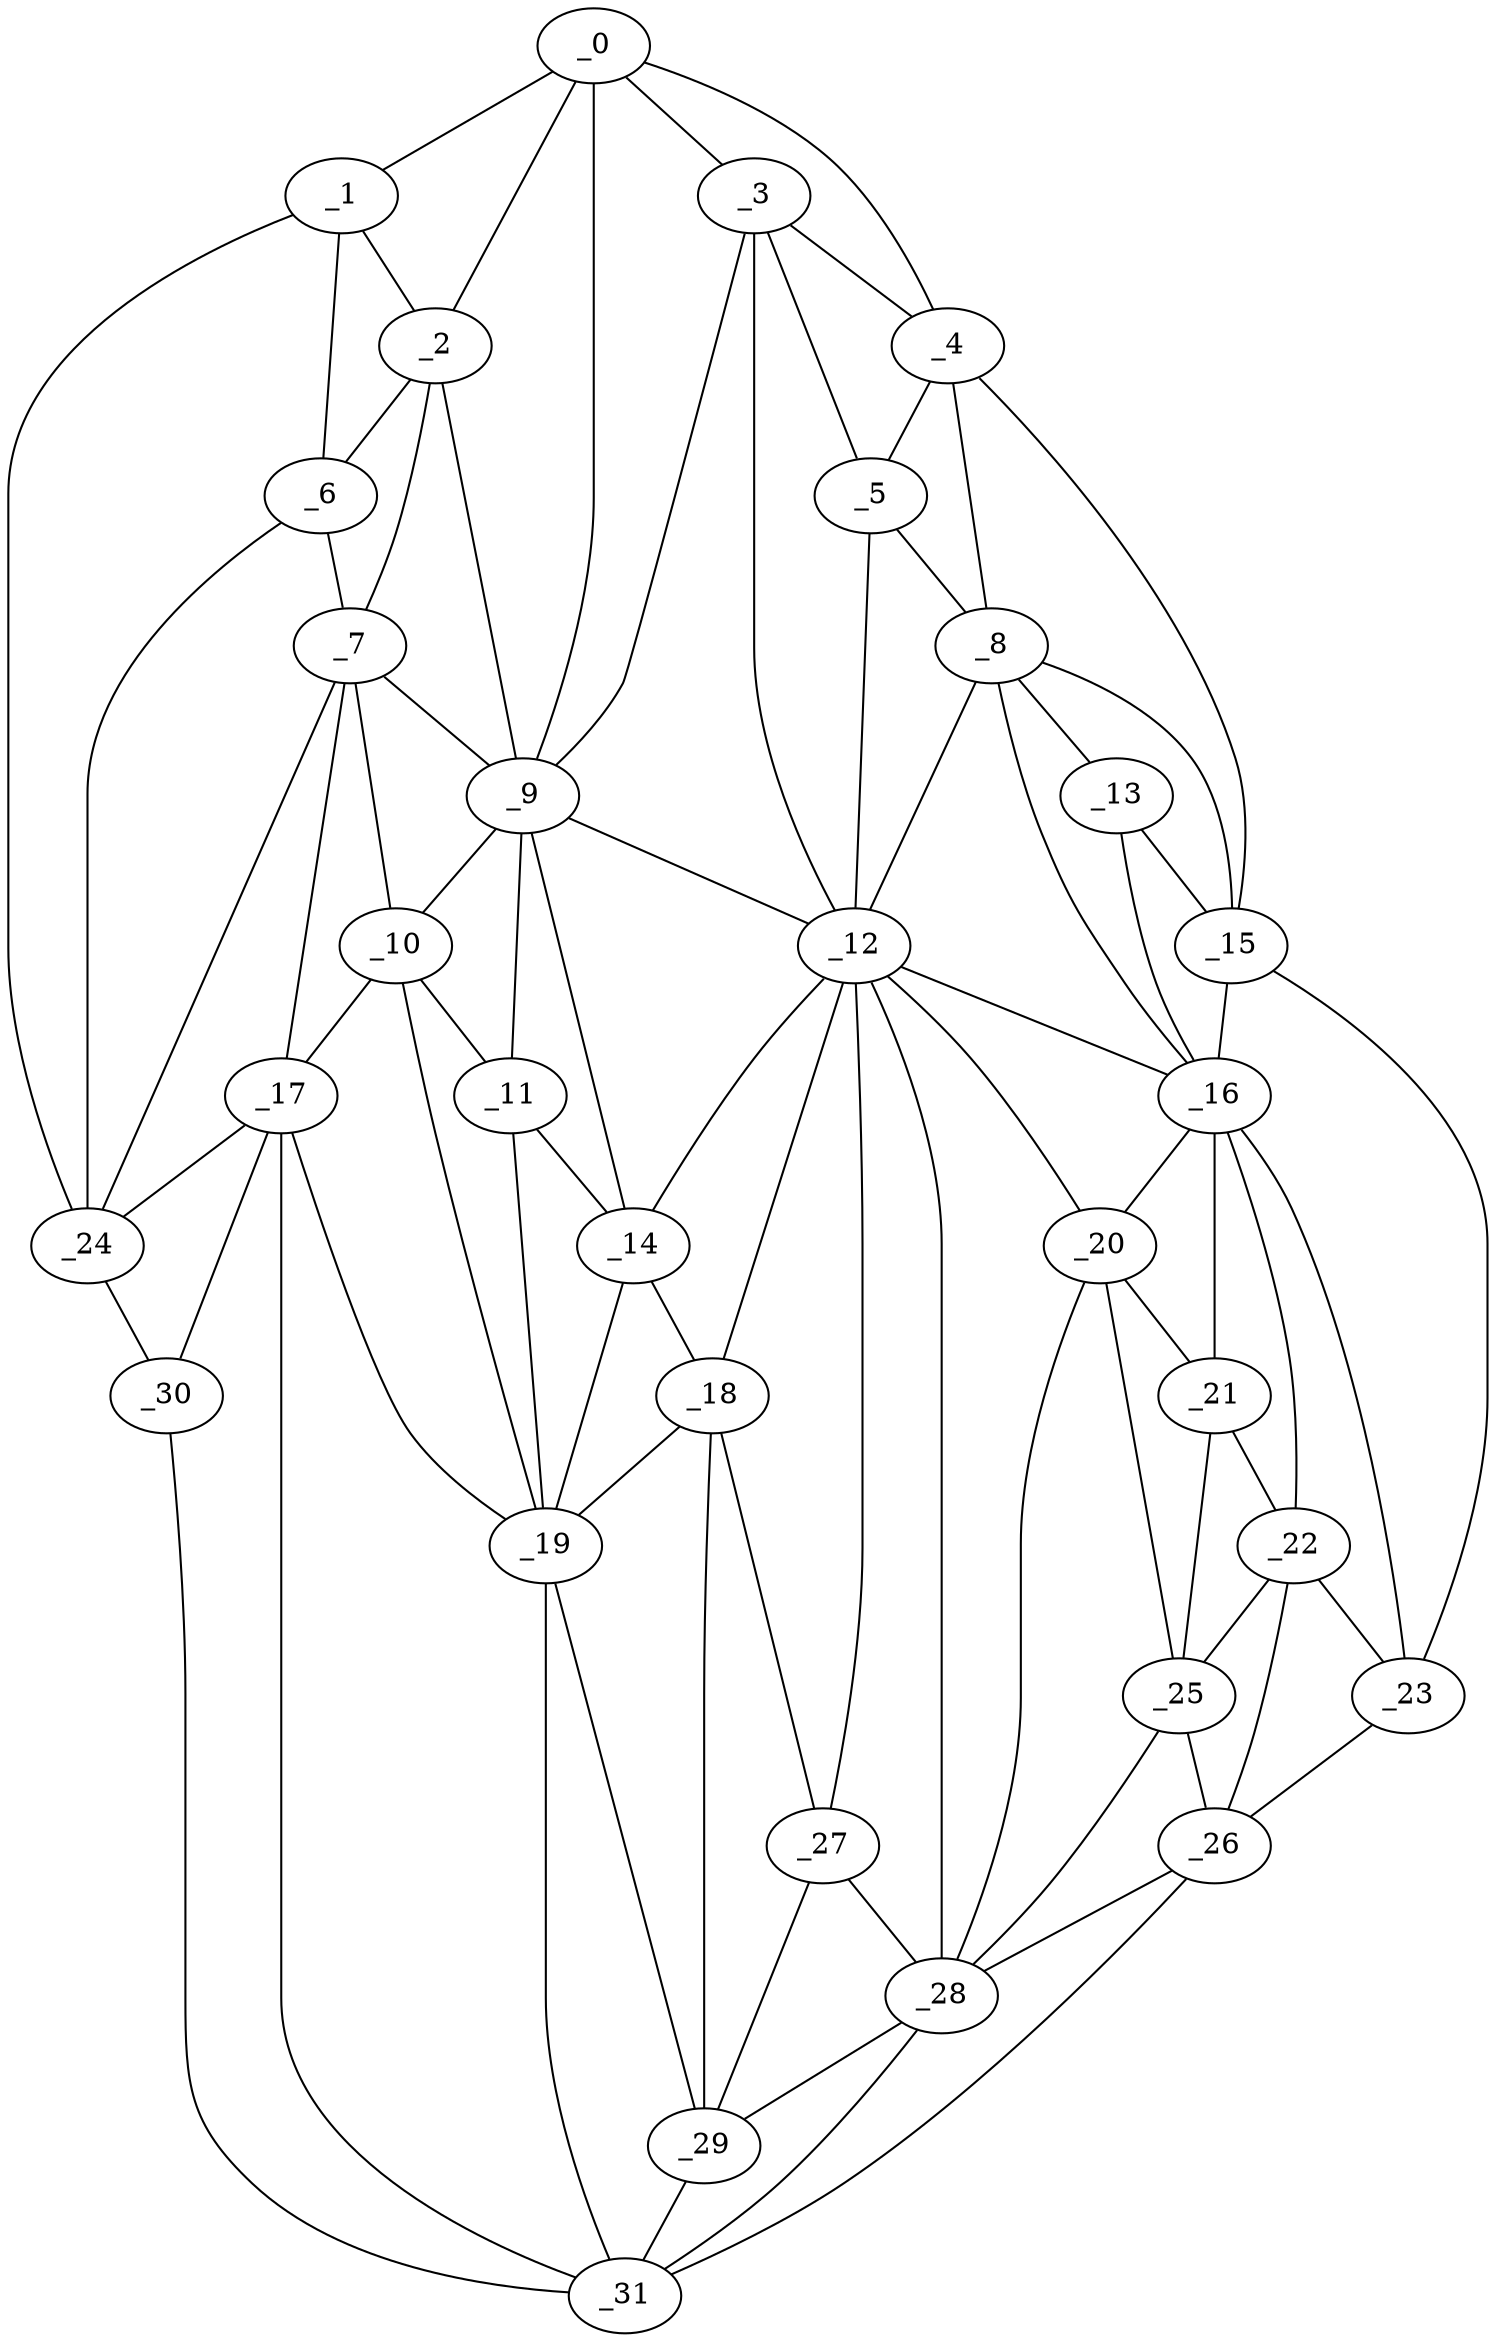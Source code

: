 graph "obj7__110.gxl" {
	_0	 [x=38,
		y=7];
	_1	 [x=44,
		y=6];
	_0 -- _1	 [valence=1];
	_2	 [x=58,
		y=12];
	_0 -- _2	 [valence=2];
	_3	 [x=58,
		y=72];
	_0 -- _3	 [valence=2];
	_4	 [x=59,
		y=101];
	_0 -- _4	 [valence=1];
	_9	 [x=68,
		y=52];
	_0 -- _9	 [valence=2];
	_1 -- _2	 [valence=1];
	_6	 [x=65,
		y=10];
	_1 -- _6	 [valence=2];
	_24	 [x=93,
		y=14];
	_1 -- _24	 [valence=1];
	_2 -- _6	 [valence=2];
	_7	 [x=67,
		y=21];
	_2 -- _7	 [valence=2];
	_2 -- _9	 [valence=2];
	_3 -- _4	 [valence=2];
	_5	 [x=62,
		y=97];
	_3 -- _5	 [valence=2];
	_3 -- _9	 [valence=2];
	_12	 [x=74,
		y=77];
	_3 -- _12	 [valence=1];
	_4 -- _5	 [valence=2];
	_8	 [x=67,
		y=98];
	_4 -- _8	 [valence=2];
	_15	 [x=77,
		y=101];
	_4 -- _15	 [valence=1];
	_5 -- _8	 [valence=2];
	_5 -- _12	 [valence=2];
	_6 -- _7	 [valence=1];
	_6 -- _24	 [valence=1];
	_7 -- _9	 [valence=2];
	_10	 [x=71,
		y=29];
	_7 -- _10	 [valence=1];
	_17	 [x=80,
		y=28];
	_7 -- _17	 [valence=2];
	_7 -- _24	 [valence=2];
	_8 -- _12	 [valence=1];
	_13	 [x=75,
		y=97];
	_8 -- _13	 [valence=2];
	_8 -- _15	 [valence=2];
	_16	 [x=79,
		y=91];
	_8 -- _16	 [valence=1];
	_9 -- _10	 [valence=2];
	_11	 [x=71,
		y=46];
	_9 -- _11	 [valence=1];
	_9 -- _12	 [valence=1];
	_14	 [x=77,
		y=51];
	_9 -- _14	 [valence=2];
	_10 -- _11	 [valence=1];
	_10 -- _17	 [valence=2];
	_19	 [x=84,
		y=42];
	_10 -- _19	 [valence=1];
	_11 -- _14	 [valence=2];
	_11 -- _19	 [valence=2];
	_12 -- _14	 [valence=1];
	_12 -- _16	 [valence=1];
	_18	 [x=82,
		y=51];
	_12 -- _18	 [valence=2];
	_20	 [x=84,
		y=83];
	_12 -- _20	 [valence=2];
	_27	 [x=95,
		y=60];
	_12 -- _27	 [valence=1];
	_28	 [x=95,
		y=75];
	_12 -- _28	 [valence=2];
	_13 -- _15	 [valence=1];
	_13 -- _16	 [valence=2];
	_14 -- _18	 [valence=2];
	_14 -- _19	 [valence=2];
	_15 -- _16	 [valence=1];
	_23	 [x=89,
		y=99];
	_15 -- _23	 [valence=1];
	_16 -- _20	 [valence=1];
	_21	 [x=85,
		y=89];
	_16 -- _21	 [valence=2];
	_22	 [x=89,
		y=92];
	_16 -- _22	 [valence=2];
	_16 -- _23	 [valence=2];
	_17 -- _19	 [valence=2];
	_17 -- _24	 [valence=2];
	_30	 [x=97,
		y=24];
	_17 -- _30	 [valence=1];
	_31	 [x=97,
		y=36];
	_17 -- _31	 [valence=1];
	_18 -- _19	 [valence=1];
	_18 -- _27	 [valence=2];
	_29	 [x=96,
		y=46];
	_18 -- _29	 [valence=2];
	_19 -- _29	 [valence=2];
	_19 -- _31	 [valence=1];
	_20 -- _21	 [valence=2];
	_25	 [x=94,
		y=91];
	_20 -- _25	 [valence=2];
	_20 -- _28	 [valence=2];
	_21 -- _22	 [valence=1];
	_21 -- _25	 [valence=1];
	_22 -- _23	 [valence=2];
	_22 -- _25	 [valence=2];
	_26	 [x=94,
		y=98];
	_22 -- _26	 [valence=2];
	_23 -- _26	 [valence=1];
	_24 -- _30	 [valence=1];
	_25 -- _26	 [valence=2];
	_25 -- _28	 [valence=2];
	_26 -- _28	 [valence=2];
	_26 -- _31	 [valence=1];
	_27 -- _28	 [valence=2];
	_27 -- _29	 [valence=1];
	_28 -- _29	 [valence=2];
	_28 -- _31	 [valence=1];
	_29 -- _31	 [valence=2];
	_30 -- _31	 [valence=1];
}

